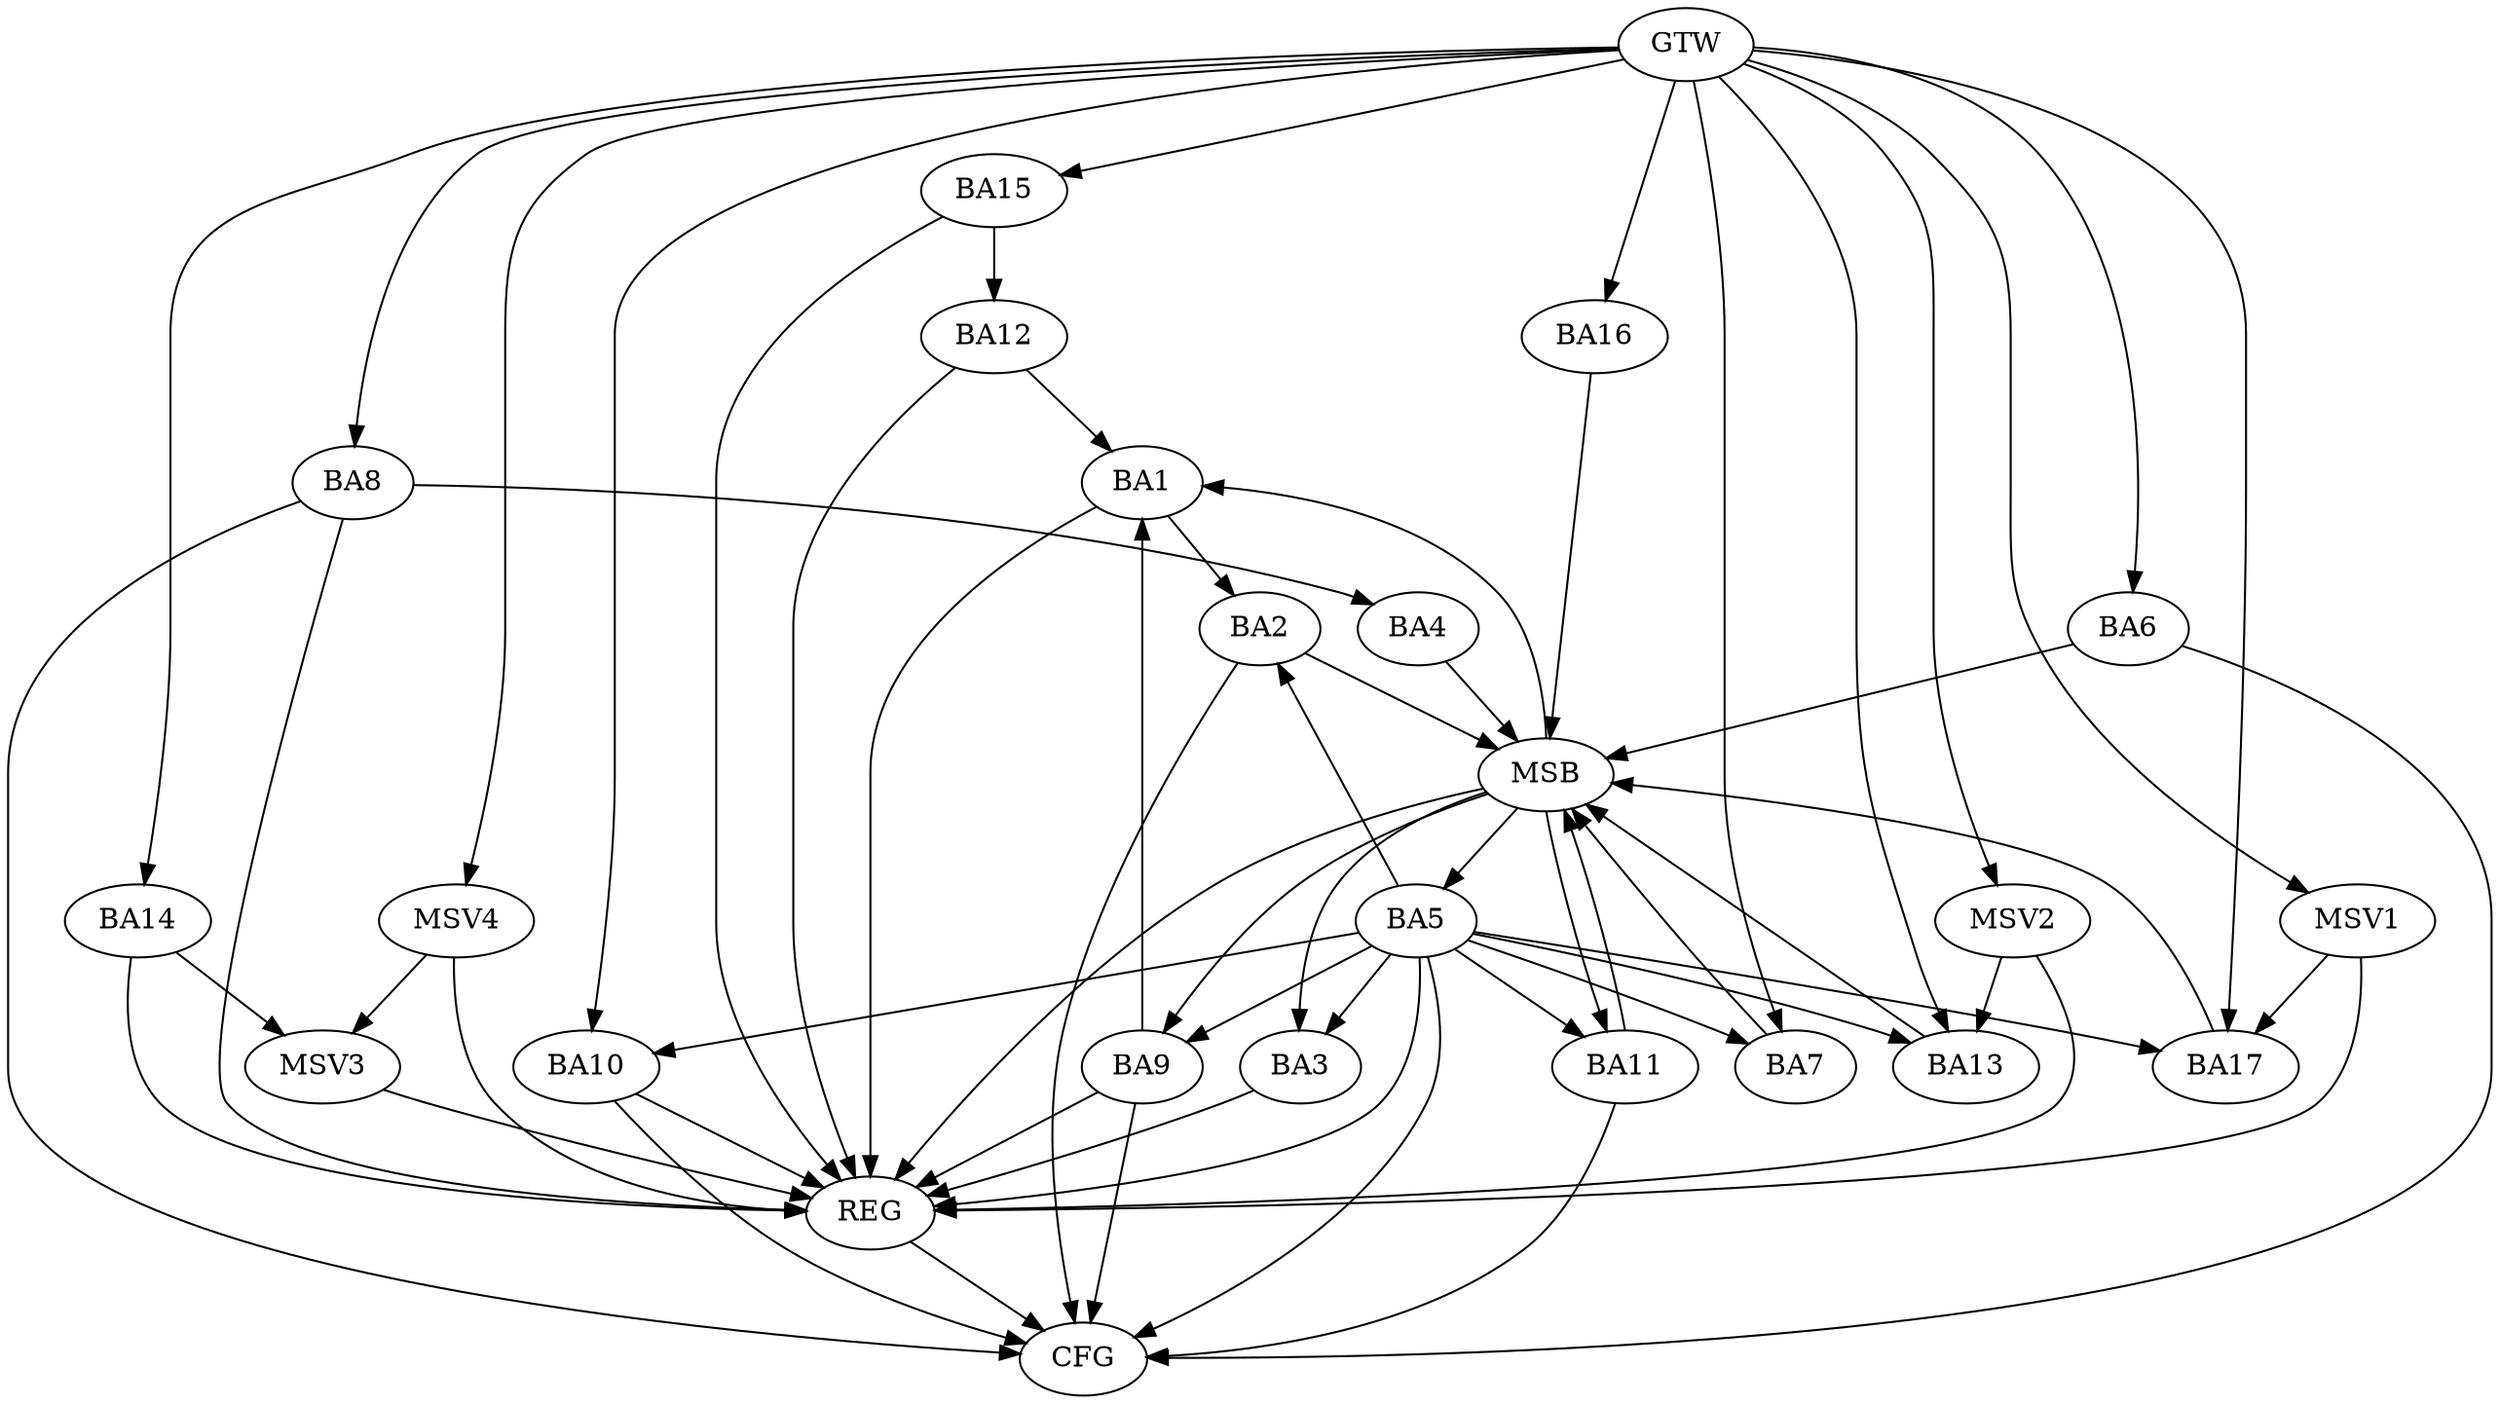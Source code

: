 strict digraph G {
  BA1 [ label="BA1" ];
  BA2 [ label="BA2" ];
  BA3 [ label="BA3" ];
  BA4 [ label="BA4" ];
  BA5 [ label="BA5" ];
  BA6 [ label="BA6" ];
  BA7 [ label="BA7" ];
  BA8 [ label="BA8" ];
  BA9 [ label="BA9" ];
  BA10 [ label="BA10" ];
  BA11 [ label="BA11" ];
  BA12 [ label="BA12" ];
  BA13 [ label="BA13" ];
  BA14 [ label="BA14" ];
  BA15 [ label="BA15" ];
  BA16 [ label="BA16" ];
  BA17 [ label="BA17" ];
  GTW [ label="GTW" ];
  REG [ label="REG" ];
  MSB [ label="MSB" ];
  CFG [ label="CFG" ];
  MSV1 [ label="MSV1" ];
  MSV2 [ label="MSV2" ];
  MSV3 [ label="MSV3" ];
  MSV4 [ label="MSV4" ];
  BA1 -> BA2;
  BA5 -> BA2;
  BA8 -> BA4;
  BA9 -> BA1;
  BA12 -> BA1;
  BA15 -> BA12;
  GTW -> BA6;
  GTW -> BA7;
  GTW -> BA8;
  GTW -> BA10;
  GTW -> BA13;
  GTW -> BA14;
  GTW -> BA15;
  GTW -> BA16;
  GTW -> BA17;
  BA1 -> REG;
  BA3 -> REG;
  BA5 -> REG;
  BA8 -> REG;
  BA9 -> REG;
  BA10 -> REG;
  BA12 -> REG;
  BA14 -> REG;
  BA15 -> REG;
  BA2 -> MSB;
  MSB -> BA1;
  MSB -> REG;
  BA4 -> MSB;
  MSB -> BA3;
  BA6 -> MSB;
  BA7 -> MSB;
  BA11 -> MSB;
  BA13 -> MSB;
  MSB -> BA5;
  BA16 -> MSB;
  MSB -> BA9;
  BA17 -> MSB;
  MSB -> BA11;
  BA8 -> CFG;
  BA2 -> CFG;
  BA10 -> CFG;
  BA6 -> CFG;
  BA9 -> CFG;
  BA5 -> CFG;
  BA11 -> CFG;
  REG -> CFG;
  BA5 -> BA9;
  BA5 -> BA3;
  BA5 -> BA11;
  BA5 -> BA10;
  BA5 -> BA7;
  BA5 -> BA17;
  BA5 -> BA13;
  MSV1 -> BA17;
  GTW -> MSV1;
  MSV1 -> REG;
  MSV2 -> BA13;
  GTW -> MSV2;
  MSV2 -> REG;
  BA14 -> MSV3;
  MSV3 -> REG;
  MSV4 -> MSV3;
  GTW -> MSV4;
  MSV4 -> REG;
}
